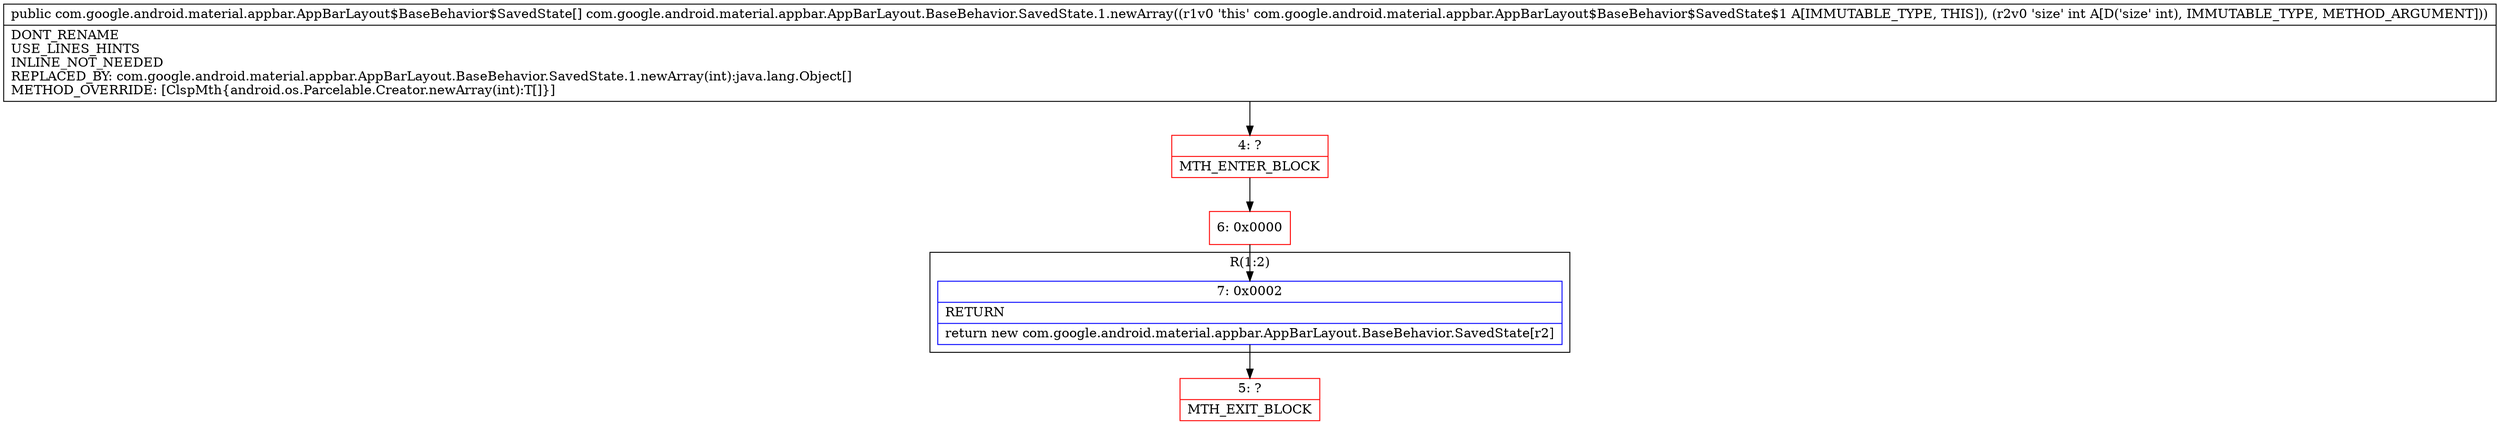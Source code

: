 digraph "CFG forcom.google.android.material.appbar.AppBarLayout.BaseBehavior.SavedState.1.newArray(I)[Lcom\/google\/android\/material\/appbar\/AppBarLayout$BaseBehavior$SavedState;" {
subgraph cluster_Region_1425444816 {
label = "R(1:2)";
node [shape=record,color=blue];
Node_7 [shape=record,label="{7\:\ 0x0002|RETURN\l|return new com.google.android.material.appbar.AppBarLayout.BaseBehavior.SavedState[r2]\l}"];
}
Node_4 [shape=record,color=red,label="{4\:\ ?|MTH_ENTER_BLOCK\l}"];
Node_6 [shape=record,color=red,label="{6\:\ 0x0000}"];
Node_5 [shape=record,color=red,label="{5\:\ ?|MTH_EXIT_BLOCK\l}"];
MethodNode[shape=record,label="{public com.google.android.material.appbar.AppBarLayout$BaseBehavior$SavedState[] com.google.android.material.appbar.AppBarLayout.BaseBehavior.SavedState.1.newArray((r1v0 'this' com.google.android.material.appbar.AppBarLayout$BaseBehavior$SavedState$1 A[IMMUTABLE_TYPE, THIS]), (r2v0 'size' int A[D('size' int), IMMUTABLE_TYPE, METHOD_ARGUMENT]))  | DONT_RENAME\lUSE_LINES_HINTS\lINLINE_NOT_NEEDED\lREPLACED_BY: com.google.android.material.appbar.AppBarLayout.BaseBehavior.SavedState.1.newArray(int):java.lang.Object[]\lMETHOD_OVERRIDE: [ClspMth\{android.os.Parcelable.Creator.newArray(int):T[]\}]\l}"];
MethodNode -> Node_4;Node_7 -> Node_5;
Node_4 -> Node_6;
Node_6 -> Node_7;
}

